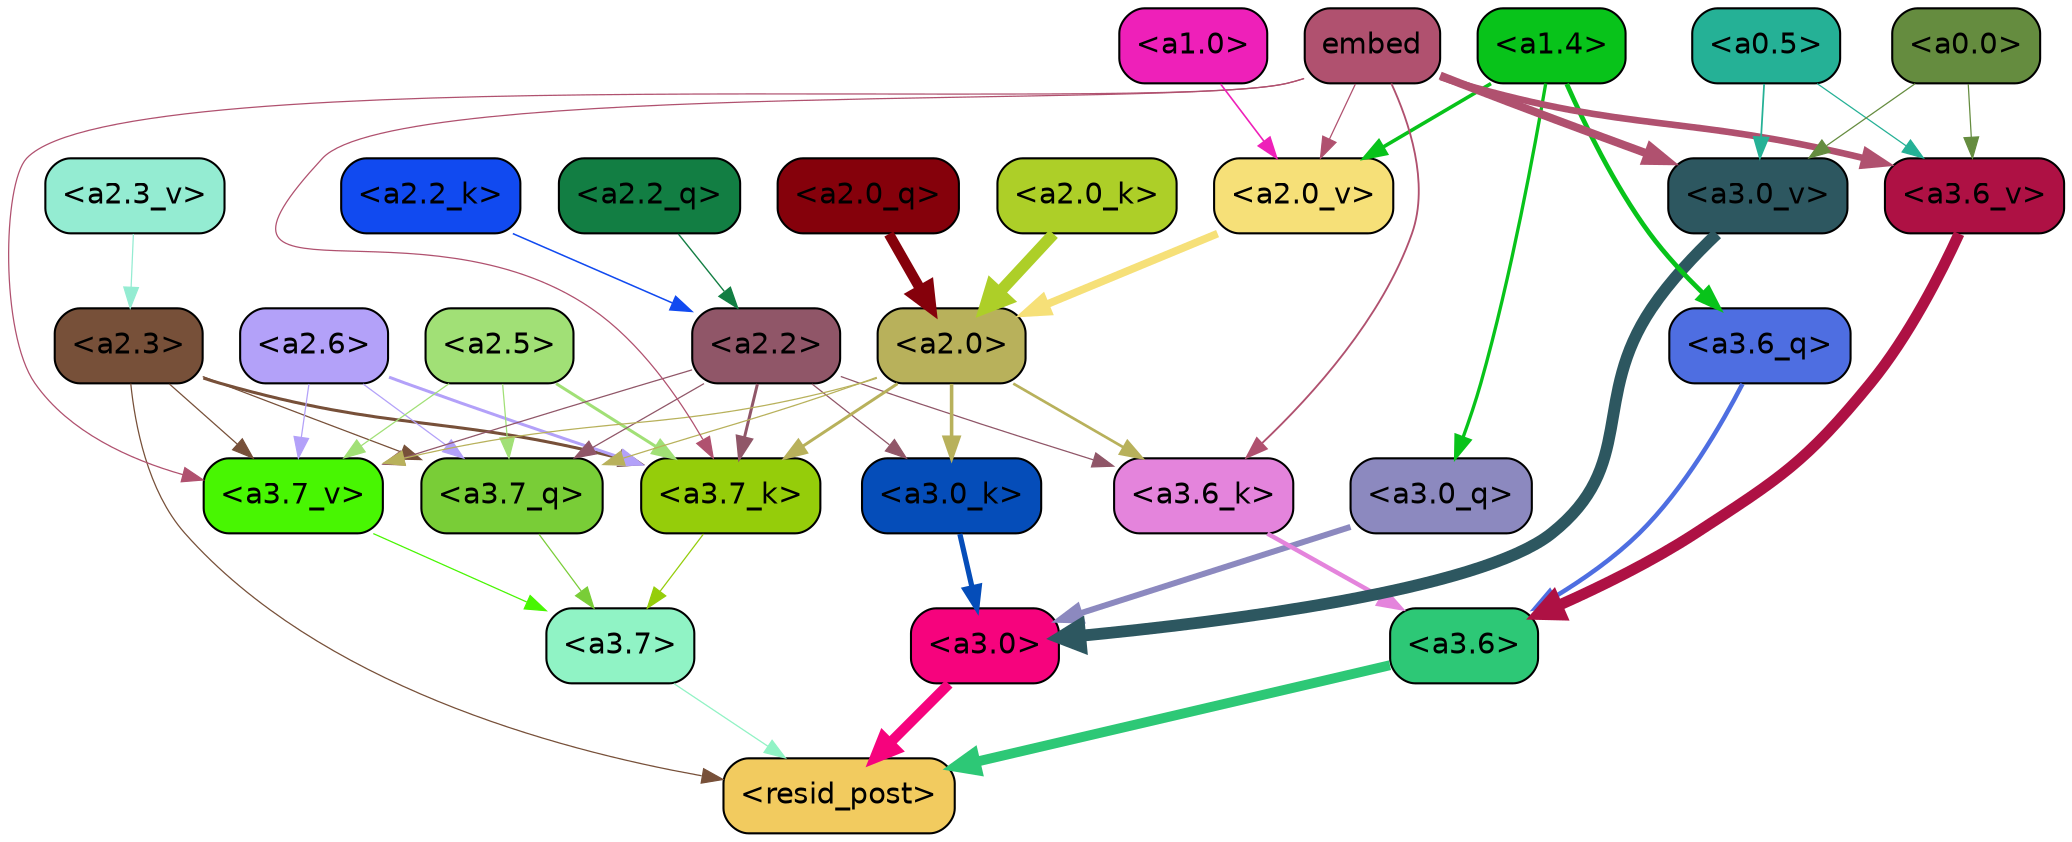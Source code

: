 strict digraph "" {
	graph [bgcolor=transparent,
		layout=dot,
		overlap=false,
		splines=true
	];
	"<a3.7>"	[color=black,
		fillcolor="#90f3c5",
		fontname=Helvetica,
		shape=box,
		style="filled, rounded"];
	"<resid_post>"	[color=black,
		fillcolor="#f2cb5f",
		fontname=Helvetica,
		shape=box,
		style="filled, rounded"];
	"<a3.7>" -> "<resid_post>"	[color="#90f3c5",
		penwidth=0.6];
	"<a3.6>"	[color=black,
		fillcolor="#2dc876",
		fontname=Helvetica,
		shape=box,
		style="filled, rounded"];
	"<a3.6>" -> "<resid_post>"	[color="#2dc876",
		penwidth=4.746312499046326];
	"<a3.0>"	[color=black,
		fillcolor="#f6037d",
		fontname=Helvetica,
		shape=box,
		style="filled, rounded"];
	"<a3.0>" -> "<resid_post>"	[color="#f6037d",
		penwidth=4.896343111991882];
	"<a2.3>"	[color=black,
		fillcolor="#775039",
		fontname=Helvetica,
		shape=box,
		style="filled, rounded"];
	"<a2.3>" -> "<resid_post>"	[color="#775039",
		penwidth=0.6];
	"<a3.7_q>"	[color=black,
		fillcolor="#79cd37",
		fontname=Helvetica,
		shape=box,
		style="filled, rounded"];
	"<a2.3>" -> "<a3.7_q>"	[color="#775039",
		penwidth=0.6];
	"<a3.7_k>"	[color=black,
		fillcolor="#95cd0a",
		fontname=Helvetica,
		shape=box,
		style="filled, rounded"];
	"<a2.3>" -> "<a3.7_k>"	[color="#775039",
		penwidth=1.467104621231556];
	"<a3.7_v>"	[color=black,
		fillcolor="#48f602",
		fontname=Helvetica,
		shape=box,
		style="filled, rounded"];
	"<a2.3>" -> "<a3.7_v>"	[color="#775039",
		penwidth=0.6];
	"<a3.7_q>" -> "<a3.7>"	[color="#79cd37",
		penwidth=0.6];
	"<a3.6_q>"	[color=black,
		fillcolor="#4e6ee1",
		fontname=Helvetica,
		shape=box,
		style="filled, rounded"];
	"<a3.6_q>" -> "<a3.6>"	[color="#4e6ee1",
		penwidth=2.160832464694977];
	"<a3.0_q>"	[color=black,
		fillcolor="#8c89bf",
		fontname=Helvetica,
		shape=box,
		style="filled, rounded"];
	"<a3.0_q>" -> "<a3.0>"	[color="#8c89bf",
		penwidth=2.870753765106201];
	"<a3.7_k>" -> "<a3.7>"	[color="#95cd0a",
		penwidth=0.6];
	"<a3.6_k>"	[color=black,
		fillcolor="#e484dc",
		fontname=Helvetica,
		shape=box,
		style="filled, rounded"];
	"<a3.6_k>" -> "<a3.6>"	[color="#e484dc",
		penwidth=2.13908451795578];
	"<a3.0_k>"	[color=black,
		fillcolor="#054db9",
		fontname=Helvetica,
		shape=box,
		style="filled, rounded"];
	"<a3.0_k>" -> "<a3.0>"	[color="#054db9",
		penwidth=2.520303964614868];
	"<a3.7_v>" -> "<a3.7>"	[color="#48f602",
		penwidth=0.6];
	"<a3.6_v>"	[color=black,
		fillcolor="#ae1144",
		fontname=Helvetica,
		shape=box,
		style="filled, rounded"];
	"<a3.6_v>" -> "<a3.6>"	[color="#ae1144",
		penwidth=5.297133803367615];
	"<a3.0_v>"	[color=black,
		fillcolor="#2d5760",
		fontname=Helvetica,
		shape=box,
		style="filled, rounded"];
	"<a3.0_v>" -> "<a3.0>"	[color="#2d5760",
		penwidth=5.680712580680847];
	"<a2.6>"	[color=black,
		fillcolor="#b3a1f9",
		fontname=Helvetica,
		shape=box,
		style="filled, rounded"];
	"<a2.6>" -> "<a3.7_q>"	[color="#b3a1f9",
		penwidth=0.6];
	"<a2.6>" -> "<a3.7_k>"	[color="#b3a1f9",
		penwidth=1.4453159049153328];
	"<a2.6>" -> "<a3.7_v>"	[color="#b3a1f9",
		penwidth=0.6];
	"<a2.5>"	[color=black,
		fillcolor="#a1e076",
		fontname=Helvetica,
		shape=box,
		style="filled, rounded"];
	"<a2.5>" -> "<a3.7_q>"	[color="#a1e076",
		penwidth=0.6];
	"<a2.5>" -> "<a3.7_k>"	[color="#a1e076",
		penwidth=1.4526091292500496];
	"<a2.5>" -> "<a3.7_v>"	[color="#a1e076",
		penwidth=0.6];
	"<a2.2>"	[color=black,
		fillcolor="#905668",
		fontname=Helvetica,
		shape=box,
		style="filled, rounded"];
	"<a2.2>" -> "<a3.7_q>"	[color="#905668",
		penwidth=0.6];
	"<a2.2>" -> "<a3.7_k>"	[color="#905668",
		penwidth=1.4310357049107552];
	"<a2.2>" -> "<a3.6_k>"	[color="#905668",
		penwidth=0.6];
	"<a2.2>" -> "<a3.0_k>"	[color="#905668",
		penwidth=0.6];
	"<a2.2>" -> "<a3.7_v>"	[color="#905668",
		penwidth=0.6];
	"<a2.0>"	[color=black,
		fillcolor="#b8b15b",
		fontname=Helvetica,
		shape=box,
		style="filled, rounded"];
	"<a2.0>" -> "<a3.7_q>"	[color="#b8b15b",
		penwidth=0.6];
	"<a2.0>" -> "<a3.7_k>"	[color="#b8b15b",
		penwidth=1.4314699843525887];
	"<a2.0>" -> "<a3.6_k>"	[color="#b8b15b",
		penwidth=1.2950235605239868];
	"<a2.0>" -> "<a3.0_k>"	[color="#b8b15b",
		penwidth=1.712992787361145];
	"<a2.0>" -> "<a3.7_v>"	[color="#b8b15b",
		penwidth=0.6];
	"<a1.4>"	[color=black,
		fillcolor="#08c31a",
		fontname=Helvetica,
		shape=box,
		style="filled, rounded"];
	"<a1.4>" -> "<a3.6_q>"	[color="#08c31a",
		penwidth=2.2719132900238037];
	"<a1.4>" -> "<a3.0_q>"	[color="#08c31a",
		penwidth=1.5932877659797668];
	"<a2.0_v>"	[color=black,
		fillcolor="#f6e078",
		fontname=Helvetica,
		shape=box,
		style="filled, rounded"];
	"<a1.4>" -> "<a2.0_v>"	[color="#08c31a",
		penwidth=1.7291951477527618];
	embed	[color=black,
		fillcolor="#b0516f",
		fontname=Helvetica,
		shape=box,
		style="filled, rounded"];
	embed -> "<a3.7_k>"	[color="#b0516f",
		penwidth=0.6];
	embed -> "<a3.6_k>"	[color="#b0516f",
		penwidth=0.891706109046936];
	embed -> "<a3.7_v>"	[color="#b0516f",
		penwidth=0.6];
	embed -> "<a3.6_v>"	[color="#b0516f",
		penwidth=3.1766927242279053];
	embed -> "<a3.0_v>"	[color="#b0516f",
		penwidth=3.9005755856633186];
	embed -> "<a2.0_v>"	[color="#b0516f",
		penwidth=0.6];
	"<a0.5>"	[color=black,
		fillcolor="#25b196",
		fontname=Helvetica,
		shape=box,
		style="filled, rounded"];
	"<a0.5>" -> "<a3.6_v>"	[color="#25b196",
		penwidth=0.6];
	"<a0.5>" -> "<a3.0_v>"	[color="#25b196",
		penwidth=0.8493617177009583];
	"<a0.0>"	[color=black,
		fillcolor="#658c3f",
		fontname=Helvetica,
		shape=box,
		style="filled, rounded"];
	"<a0.0>" -> "<a3.6_v>"	[color="#658c3f",
		penwidth=0.6];
	"<a0.0>" -> "<a3.0_v>"	[color="#658c3f",
		penwidth=0.6];
	"<a2.2_q>"	[color=black,
		fillcolor="#127e43",
		fontname=Helvetica,
		shape=box,
		style="filled, rounded"];
	"<a2.2_q>" -> "<a2.2>"	[color="#127e43",
		penwidth=0.6677633281797171];
	"<a2.0_q>"	[color=black,
		fillcolor="#85010b",
		fontname=Helvetica,
		shape=box,
		style="filled, rounded"];
	"<a2.0_q>" -> "<a2.0>"	[color="#85010b",
		penwidth=4.966194009408355];
	"<a2.2_k>"	[color=black,
		fillcolor="#114af0",
		fontname=Helvetica,
		shape=box,
		style="filled, rounded"];
	"<a2.2_k>" -> "<a2.2>"	[color="#114af0",
		penwidth=0.7399393804371357];
	"<a2.0_k>"	[color=black,
		fillcolor="#adcf28",
		fontname=Helvetica,
		shape=box,
		style="filled, rounded"];
	"<a2.0_k>" -> "<a2.0>"	[color="#adcf28",
		penwidth=5.5817058570683];
	"<a2.3_v>"	[color=black,
		fillcolor="#94ecd2",
		fontname=Helvetica,
		shape=box,
		style="filled, rounded"];
	"<a2.3_v>" -> "<a2.3>"	[color="#94ecd2",
		penwidth=0.6];
	"<a2.0_v>" -> "<a2.0>"	[color="#f6e078",
		penwidth=3.7102378383278847];
	"<a1.0>"	[color=black,
		fillcolor="#ee20b9",
		fontname=Helvetica,
		shape=box,
		style="filled, rounded"];
	"<a1.0>" -> "<a2.0_v>"	[color="#ee20b9",
		penwidth=0.7823128998279572];
}

